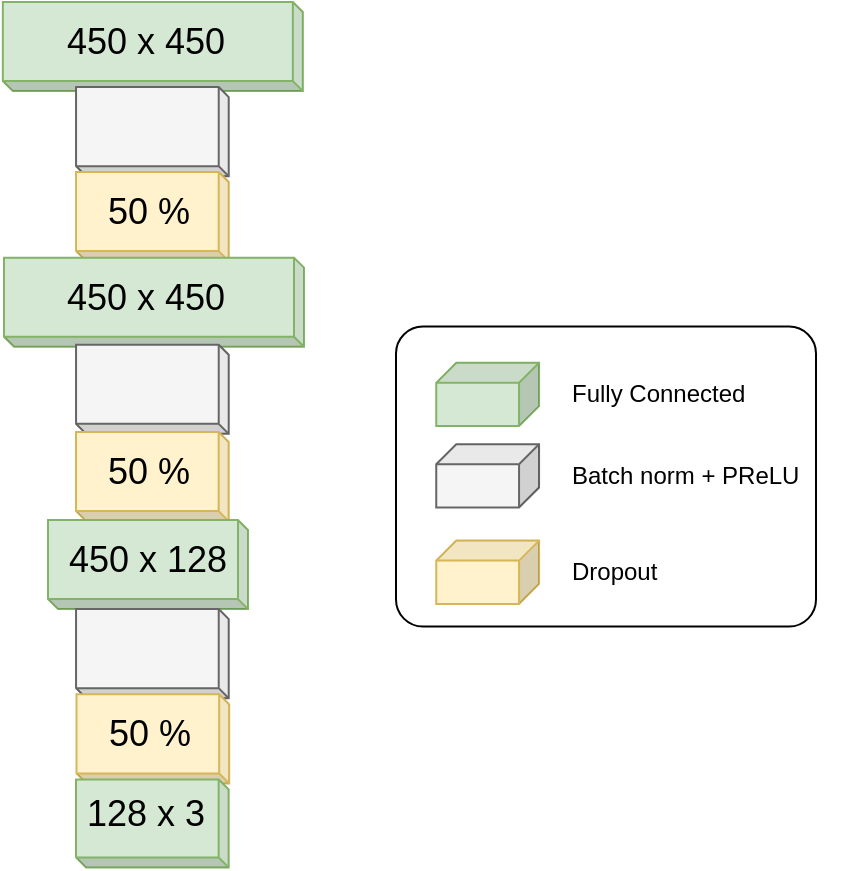 <mxfile version="22.1.11" type="device">
  <diagram name="Page-1" id="eqzruDv6YLSfzgtQ839H">
    <mxGraphModel dx="1420" dy="822" grid="1" gridSize="10" guides="1" tooltips="1" connect="1" arrows="1" fold="1" page="1" pageScale="1" pageWidth="827" pageHeight="1169" math="0" shadow="0">
      <root>
        <mxCell id="0" />
        <mxCell id="1" parent="0" />
        <mxCell id="497iVJx5uYYGrFgGiJ9b-21" value="" style="shape=cube;whiteSpace=wrap;html=1;boundedLbl=1;backgroundOutline=1;darkOpacity=0.15;darkOpacity2=0.05;rotation=-180;size=5;shadow=0;fillColor=#d5e8d4;strokeColor=#82b366;" parent="1" vertex="1">
          <mxGeometry x="93.42" y="205" width="150" height="44.55" as="geometry" />
        </mxCell>
        <mxCell id="497iVJx5uYYGrFgGiJ9b-22" value="&lt;font style=&quot;font-size: 18px;&quot;&gt;450 x 450&lt;/font&gt;" style="text;html=1;strokeColor=none;fillColor=none;align=center;verticalAlign=middle;whiteSpace=wrap;rounded=0;" parent="1" vertex="1">
          <mxGeometry x="100" y="209.82" width="130" height="30.91" as="geometry" />
        </mxCell>
        <mxCell id="497iVJx5uYYGrFgGiJ9b-18" value="" style="shape=cube;whiteSpace=wrap;html=1;boundedLbl=1;backgroundOutline=1;darkOpacity=0.15;darkOpacity2=0.05;rotation=-180;size=5;shadow=0;fillColor=#f5f5f5;strokeColor=#666666;fontColor=#333333;" parent="1" vertex="1">
          <mxGeometry x="130.022" y="247.555" width="76.333" height="44.553" as="geometry" />
        </mxCell>
        <mxCell id="497iVJx5uYYGrFgGiJ9b-23" value="" style="group" parent="1" vertex="1" connectable="0">
          <mxGeometry x="290" y="367.28" width="230" height="150.0" as="geometry" />
        </mxCell>
        <mxCell id="TFD_Kc10lIaM1z6hXO3P-10" value="" style="rounded=1;whiteSpace=wrap;html=1;arcSize=9;" parent="497iVJx5uYYGrFgGiJ9b-23" vertex="1">
          <mxGeometry width="210" height="150" as="geometry" />
        </mxCell>
        <mxCell id="TFD_Kc10lIaM1z6hXO3P-15" value="" style="shape=cube;whiteSpace=wrap;html=1;boundedLbl=1;backgroundOutline=1;darkOpacity=0.15;darkOpacity2=0.05;rotation=90;size=10;shadow=0;fillColor=#d5e8d4;strokeColor=#82b366;" parent="497iVJx5uYYGrFgGiJ9b-23" vertex="1">
          <mxGeometry x="30" y="8.25" width="31.65" height="51.41" as="geometry" />
        </mxCell>
        <mxCell id="TFD_Kc10lIaM1z6hXO3P-16" value="Fully Connected" style="text;html=1;strokeColor=none;fillColor=none;align=left;verticalAlign=middle;whiteSpace=wrap;rounded=0;" parent="497iVJx5uYYGrFgGiJ9b-23" vertex="1">
          <mxGeometry x="86" y="18.95" width="94" height="30" as="geometry" />
        </mxCell>
        <mxCell id="TFD_Kc10lIaM1z6hXO3P-17" value="" style="shape=cube;whiteSpace=wrap;html=1;boundedLbl=1;backgroundOutline=1;darkOpacity=0.15;darkOpacity2=0.05;rotation=90;size=10;shadow=0;fillColor=#fff2cc;strokeColor=#d6b656;" parent="497iVJx5uYYGrFgGiJ9b-23" vertex="1">
          <mxGeometry x="30" y="97.15" width="31.65" height="51.41" as="geometry" />
        </mxCell>
        <mxCell id="TFD_Kc10lIaM1z6hXO3P-18" value="Dropout" style="text;html=1;strokeColor=none;fillColor=none;align=left;verticalAlign=middle;whiteSpace=wrap;rounded=0;" parent="497iVJx5uYYGrFgGiJ9b-23" vertex="1">
          <mxGeometry x="86" y="107.86" width="94" height="30" as="geometry" />
        </mxCell>
        <mxCell id="TFD_Kc10lIaM1z6hXO3P-20" value="" style="shape=cube;whiteSpace=wrap;html=1;boundedLbl=1;backgroundOutline=1;darkOpacity=0.15;darkOpacity2=0.05;rotation=90;size=10;shadow=0;fillColor=#f5f5f5;fontColor=#333333;strokeColor=#666666;" parent="497iVJx5uYYGrFgGiJ9b-23" vertex="1">
          <mxGeometry x="30" y="48.95" width="31.65" height="51.41" as="geometry" />
        </mxCell>
        <mxCell id="TFD_Kc10lIaM1z6hXO3P-21" value="Batch norm + PReLU" style="text;html=1;strokeColor=none;fillColor=none;align=left;verticalAlign=middle;whiteSpace=wrap;rounded=0;" parent="497iVJx5uYYGrFgGiJ9b-23" vertex="1">
          <mxGeometry x="86" y="59.65" width="144" height="30" as="geometry" />
        </mxCell>
        <mxCell id="497iVJx5uYYGrFgGiJ9b-25" value="" style="group" parent="1" vertex="1" connectable="0">
          <mxGeometry x="130.022" y="290.002" width="76.333" height="44.553" as="geometry" />
        </mxCell>
        <mxCell id="497iVJx5uYYGrFgGiJ9b-19" value="" style="shape=cube;whiteSpace=wrap;html=1;boundedLbl=1;backgroundOutline=1;darkOpacity=0.15;darkOpacity2=0.05;rotation=-180;size=5;shadow=0;fillColor=#fff2cc;strokeColor=#d6b656;" parent="497iVJx5uYYGrFgGiJ9b-25" vertex="1">
          <mxGeometry y="5.684e-14" width="76.333" height="44.553" as="geometry" />
        </mxCell>
        <mxCell id="497iVJx5uYYGrFgGiJ9b-20" value="50 %" style="text;html=1;strokeColor=none;fillColor=none;align=center;verticalAlign=middle;whiteSpace=wrap;rounded=0;fontSize=18;" parent="497iVJx5uYYGrFgGiJ9b-25" vertex="1">
          <mxGeometry x="5.768" y="4.818" width="60.8" height="30.91" as="geometry" />
        </mxCell>
        <mxCell id="497iVJx5uYYGrFgGiJ9b-26" value="" style="group" parent="1" vertex="1" connectable="0">
          <mxGeometry x="94.002" y="332.835" width="150" height="44.553" as="geometry" />
        </mxCell>
        <mxCell id="497iVJx5uYYGrFgGiJ9b-7" value="" style="shape=cube;whiteSpace=wrap;html=1;boundedLbl=1;backgroundOutline=1;darkOpacity=0.15;darkOpacity2=0.05;rotation=-180;size=5;shadow=0;fillColor=#d5e8d4;strokeColor=#82b366;" parent="497iVJx5uYYGrFgGiJ9b-26" vertex="1">
          <mxGeometry x="-5.585e-14" y="5.684e-14" width="150.0" height="44.553" as="geometry" />
        </mxCell>
        <mxCell id="497iVJx5uYYGrFgGiJ9b-8" value="&lt;font style=&quot;font-size: 18px;&quot;&gt;450 x 450&lt;/font&gt;" style="text;html=1;strokeColor=none;fillColor=none;align=center;verticalAlign=middle;whiteSpace=wrap;rounded=0;" parent="497iVJx5uYYGrFgGiJ9b-26" vertex="1">
          <mxGeometry x="14.871" y="4.825" width="112.166" height="30.91" as="geometry" />
        </mxCell>
        <mxCell id="497iVJx5uYYGrFgGiJ9b-4" value="" style="shape=cube;whiteSpace=wrap;html=1;boundedLbl=1;backgroundOutline=1;darkOpacity=0.15;darkOpacity2=0.05;rotation=-180;size=5;shadow=0;fillColor=#f5f5f5;strokeColor=#666666;fontColor=#333333;" parent="1" vertex="1">
          <mxGeometry x="130.022" y="376.385" width="76.333" height="44.553" as="geometry" />
        </mxCell>
        <mxCell id="497iVJx5uYYGrFgGiJ9b-27" value="" style="group" parent="1" vertex="1" connectable="0">
          <mxGeometry x="130.002" y="420.002" width="76.333" height="44.553" as="geometry" />
        </mxCell>
        <mxCell id="497iVJx5uYYGrFgGiJ9b-5" value="" style="shape=cube;whiteSpace=wrap;html=1;boundedLbl=1;backgroundOutline=1;darkOpacity=0.15;darkOpacity2=0.05;rotation=-180;size=5;shadow=0;fillColor=#fff2cc;strokeColor=#d6b656;" parent="497iVJx5uYYGrFgGiJ9b-27" vertex="1">
          <mxGeometry width="76.333" height="44.553" as="geometry" />
        </mxCell>
        <mxCell id="497iVJx5uYYGrFgGiJ9b-6" value="50 %" style="text;html=1;strokeColor=none;fillColor=none;align=center;verticalAlign=middle;whiteSpace=wrap;rounded=0;fontSize=18;" parent="497iVJx5uYYGrFgGiJ9b-27" vertex="1">
          <mxGeometry x="5.768" y="4.818" width="60.8" height="30.91" as="geometry" />
        </mxCell>
        <mxCell id="497iVJx5uYYGrFgGiJ9b-28" value="" style="group" parent="1" vertex="1" connectable="0">
          <mxGeometry x="116.002" y="464.005" width="100" height="44.553" as="geometry" />
        </mxCell>
        <mxCell id="497iVJx5uYYGrFgGiJ9b-2" value="" style="shape=cube;whiteSpace=wrap;html=1;boundedLbl=1;backgroundOutline=1;darkOpacity=0.15;darkOpacity2=0.05;rotation=-180;size=5;shadow=0;fillColor=#d5e8d4;strokeColor=#82b366;" parent="497iVJx5uYYGrFgGiJ9b-28" vertex="1">
          <mxGeometry width="100.0" height="44.553" as="geometry" />
        </mxCell>
        <mxCell id="497iVJx5uYYGrFgGiJ9b-3" value="&lt;font style=&quot;font-size: 18px;&quot;&gt;450 x 128&lt;/font&gt;" style="text;html=1;strokeColor=none;fillColor=none;align=center;verticalAlign=middle;whiteSpace=wrap;rounded=0;" parent="497iVJx5uYYGrFgGiJ9b-28" vertex="1">
          <mxGeometry y="4.83" width="100" height="30.91" as="geometry" />
        </mxCell>
        <mxCell id="497iVJx5uYYGrFgGiJ9b-1" value="" style="shape=cube;whiteSpace=wrap;html=1;boundedLbl=1;backgroundOutline=1;darkOpacity=0.15;darkOpacity2=0.05;rotation=-180;size=5;shadow=0;fillColor=#f5f5f5;strokeColor=#666666;fontColor=#333333;" parent="1" vertex="1">
          <mxGeometry x="130.022" y="508.555" width="76.333" height="44.553" as="geometry" />
        </mxCell>
        <mxCell id="497iVJx5uYYGrFgGiJ9b-29" value="" style="group" parent="1" vertex="1" connectable="0">
          <mxGeometry x="130.252" y="551.152" width="76.333" height="44.553" as="geometry" />
        </mxCell>
        <mxCell id="TFD_Kc10lIaM1z6hXO3P-22" value="" style="shape=cube;whiteSpace=wrap;html=1;boundedLbl=1;backgroundOutline=1;darkOpacity=0.15;darkOpacity2=0.05;rotation=-180;size=5;shadow=0;fillColor=#fff2cc;strokeColor=#d6b656;" parent="497iVJx5uYYGrFgGiJ9b-29" vertex="1">
          <mxGeometry width="76.333" height="44.553" as="geometry" />
        </mxCell>
        <mxCell id="TFD_Kc10lIaM1z6hXO3P-23" value="50 %" style="text;html=1;strokeColor=none;fillColor=none;align=center;verticalAlign=middle;whiteSpace=wrap;rounded=0;fontSize=18;" parent="497iVJx5uYYGrFgGiJ9b-29" vertex="1">
          <mxGeometry x="10.258" y="4.818" width="51.81" height="30.91" as="geometry" />
        </mxCell>
        <mxCell id="TFD_Kc10lIaM1z6hXO3P-5" value="" style="shape=cube;whiteSpace=wrap;html=1;boundedLbl=1;backgroundOutline=1;darkOpacity=0.15;darkOpacity2=0.05;rotation=-180;size=5;shadow=0;fillColor=#d5e8d4;strokeColor=#82b366;" parent="1" vertex="1">
          <mxGeometry x="130.004" y="593.701" width="76.333" height="44" as="geometry" />
        </mxCell>
        <mxCell id="TFD_Kc10lIaM1z6hXO3P-7" value="&lt;font style=&quot;font-size: 18px;&quot;&gt;128 x 3&lt;/font&gt;" style="text;html=1;strokeColor=none;fillColor=none;align=center;verticalAlign=middle;whiteSpace=wrap;rounded=0;" parent="1" vertex="1">
          <mxGeometry x="130" y="590" width="70" height="41.16" as="geometry" />
        </mxCell>
      </root>
    </mxGraphModel>
  </diagram>
</mxfile>
